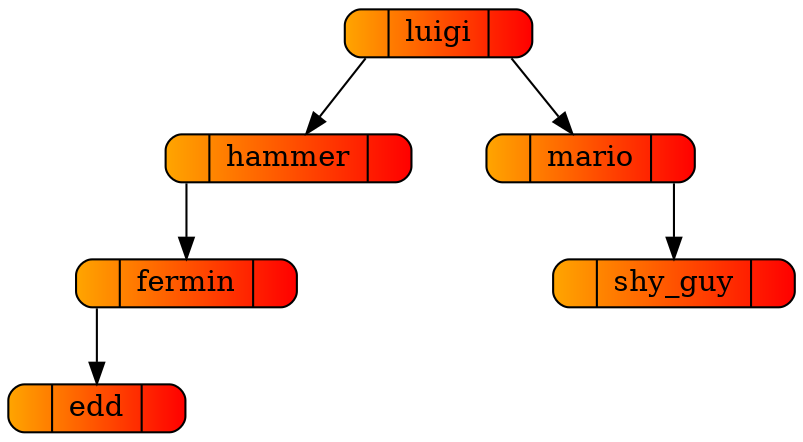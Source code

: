 digraph arbol
{
	rankdir=TB;
	ordering=out;	graph [splines=compound,nodesep=0.5];
	node [shape = record, style="rounded,filled", fillcolor="orange:red",width=0.7,height=0.2];

	Nodoedd[label="<izquierda>|edd|<derecha>"];
	Nodofermin[label="<izquierda>|fermin|<derecha>"];
	Nodohammer[label="<izquierda>|hammer|<derecha>"];
	Nodoluigi[label="<izquierda>|luigi|<derecha>"];
	Nodomario[label="<izquierda>|mario|<derecha>"];
	Nodoshy_guy[label="<izquierda>|shy_guy|<derecha>"];


	Nodofermin:izquierda->Nodoedd;
	Nodohammer:izquierda->Nodofermin;
	Nodoluigi:izquierda->Nodohammer;
	Nodoluigi:derecha->Nodomario;
	Nodomario:derecha->Nodoshy_guy;


}

